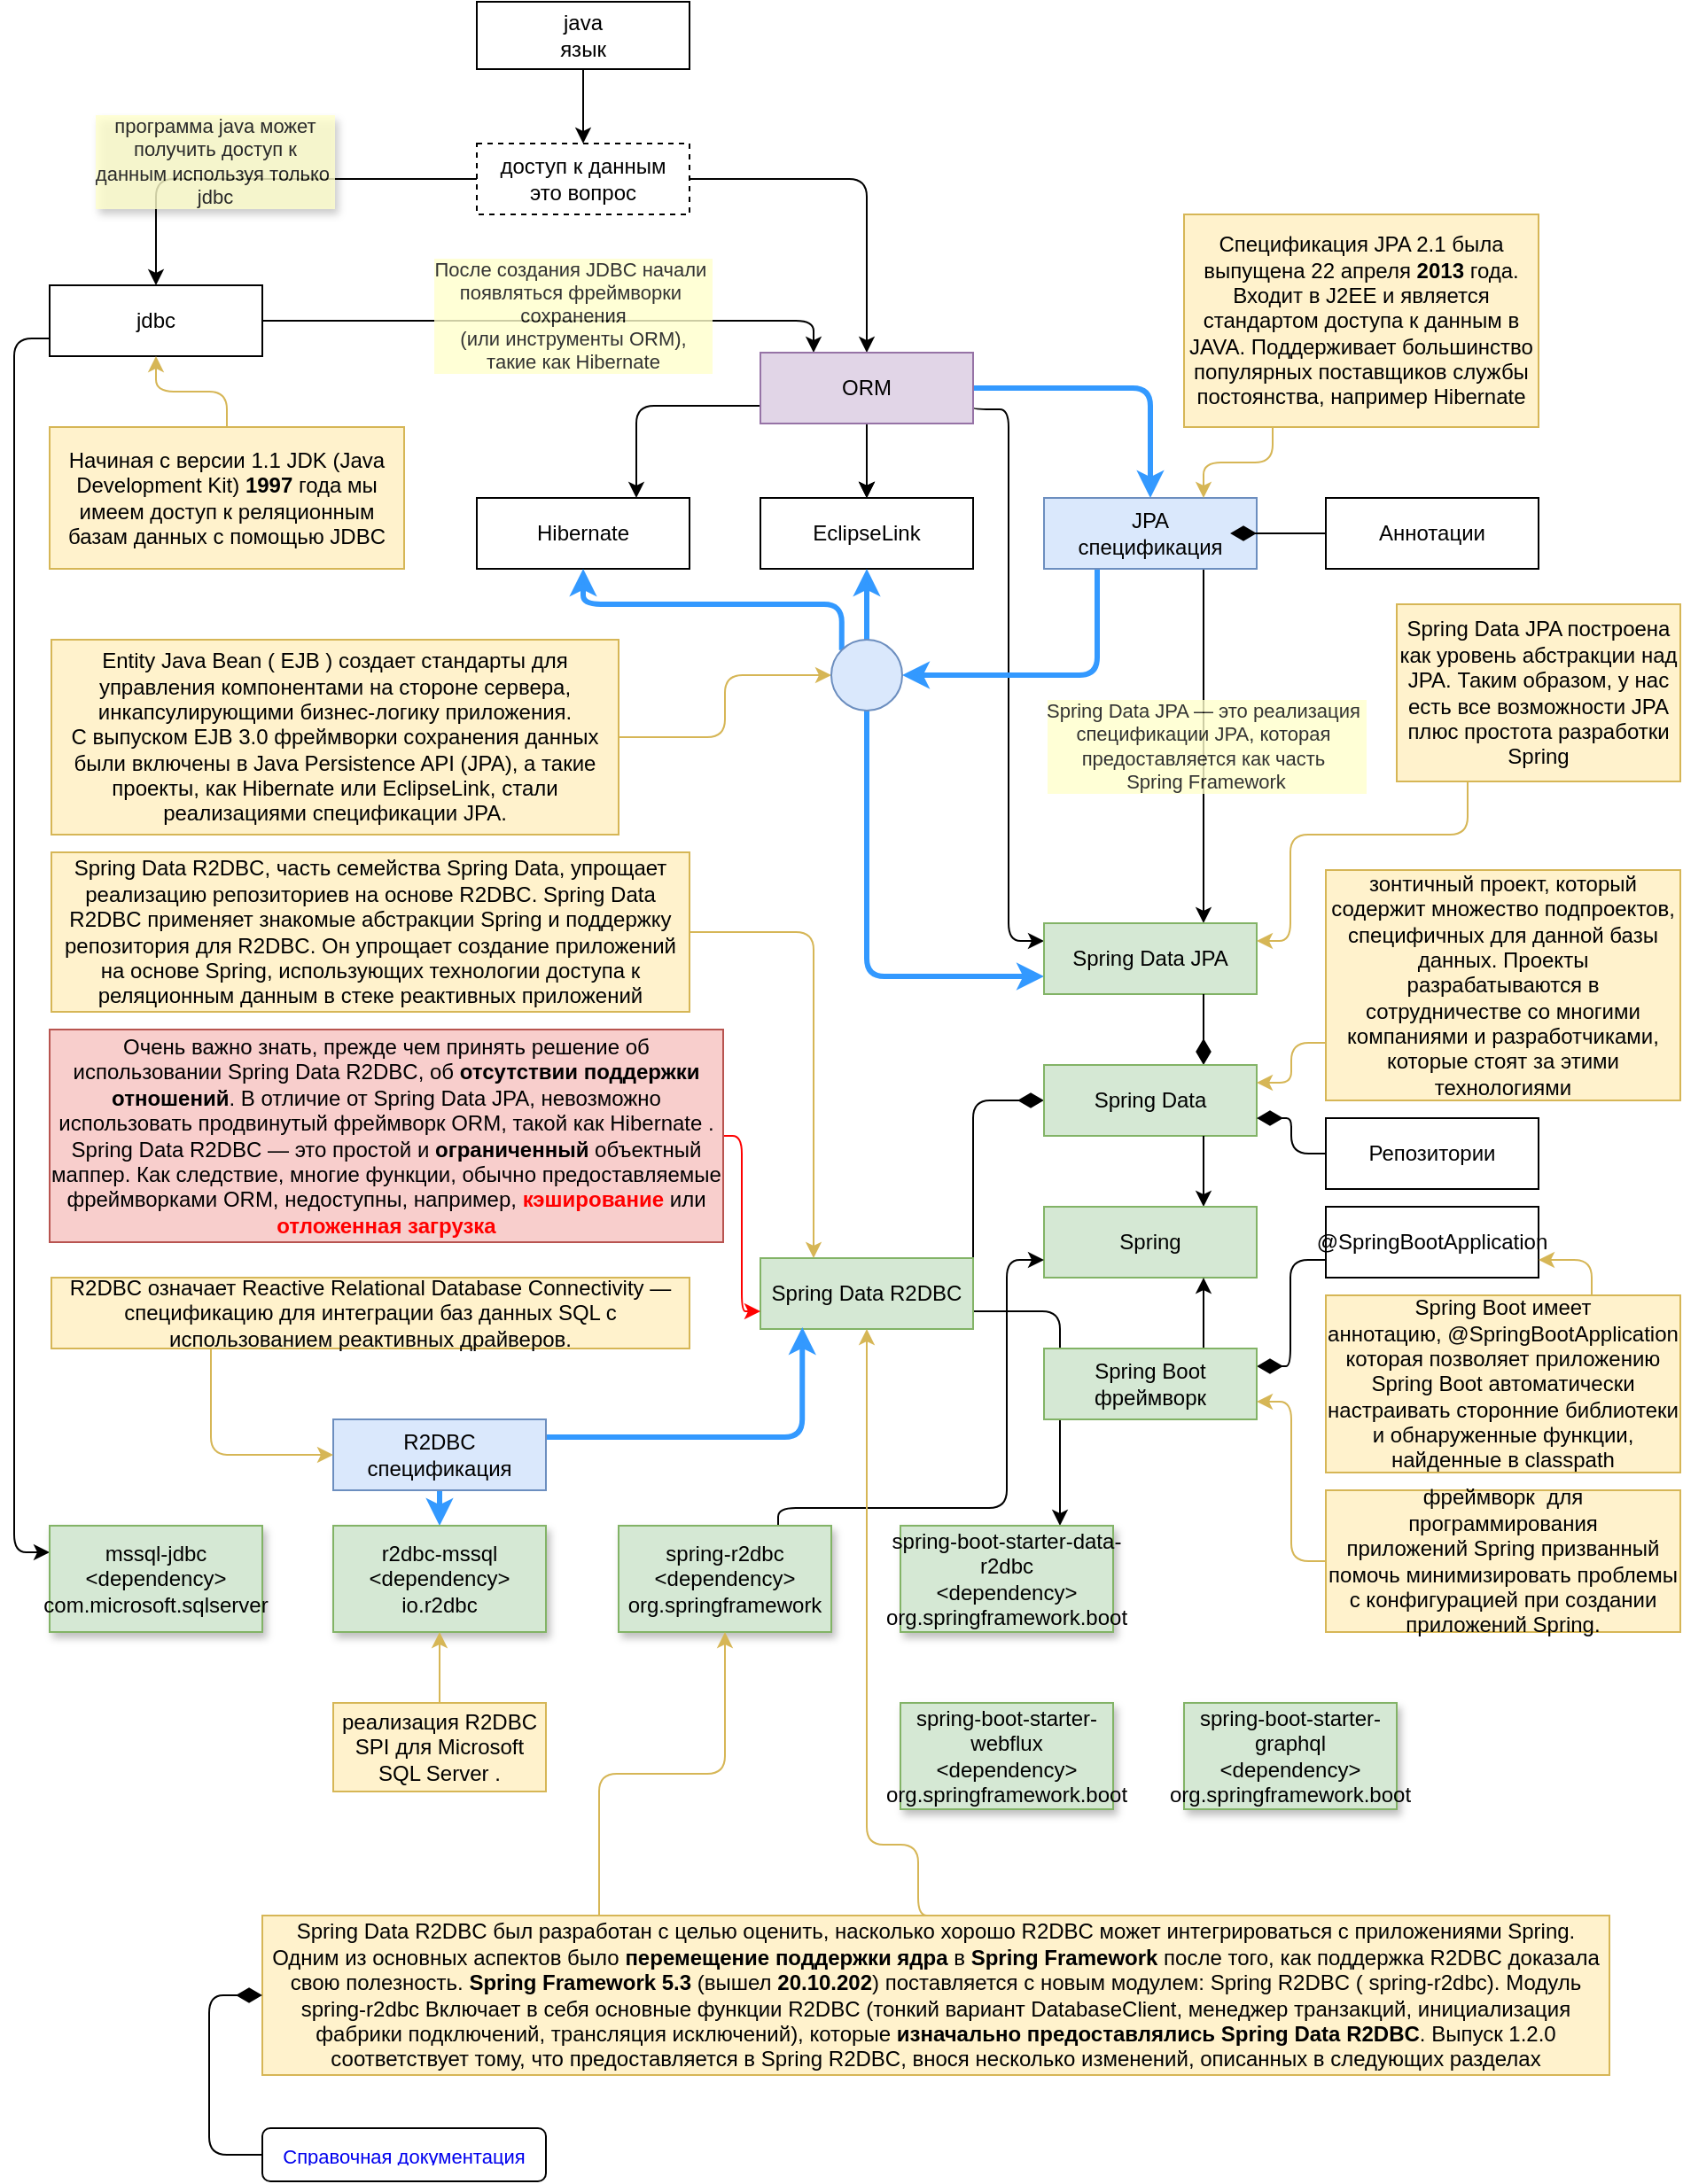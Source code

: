 <mxfile>
    <diagram id="G2yRbLmWqcp8tXKO7TOL" name="Page-1">
        <mxGraphModel dx="1367" dy="1029" grid="1" gridSize="10" guides="1" tooltips="1" connect="1" arrows="1" fold="1" page="1" pageScale="1" pageWidth="1169" pageHeight="1654" math="0" shadow="0">
            <root>
                <mxCell id="0"/>
                <mxCell id="1" parent="0"/>
                <mxCell id="120" style="edgeStyle=orthogonalEdgeStyle;shape=connector;rounded=1;html=1;exitX=0.5;exitY=1;exitDx=0;exitDy=0;entryX=0.5;entryY=0;entryDx=0;entryDy=0;strokeColor=#3399FF;align=center;verticalAlign=middle;fontFamily=Helvetica;fontSize=11;fontColor=default;labelBackgroundColor=default;endArrow=classic;strokeWidth=3;fillColor=#dae8fc;" edge="1" parent="1" source="93" target="100">
                    <mxGeometry relative="1" as="geometry"/>
                </mxCell>
                <mxCell id="4" value="" style="edgeStyle=none;html=1;" parent="1" source="2" target="3" edge="1">
                    <mxGeometry relative="1" as="geometry"/>
                </mxCell>
                <mxCell id="2" value="java&lt;div&gt;язык&lt;/div&gt;" style="rounded=0;whiteSpace=wrap;html=1;" parent="1" vertex="1">
                    <mxGeometry x="481" y="40" width="120" height="38" as="geometry"/>
                </mxCell>
                <mxCell id="6" value="" style="edgeStyle=orthogonalEdgeStyle;html=1;entryX=0.5;entryY=0;entryDx=0;entryDy=0;" parent="1" source="3" target="5" edge="1">
                    <mxGeometry relative="1" as="geometry"/>
                </mxCell>
                <mxCell id="17" value="программа java может&lt;div&gt;получить доступ к&lt;/div&gt;&lt;div&gt;данным используя только&amp;nbsp;&lt;/div&gt;&lt;div&gt;jdbc&lt;/div&gt;" style="edgeLabel;html=1;align=center;verticalAlign=middle;resizable=0;points=[];fontFamily=Helvetica;fontSize=11;fontColor=default;labelBackgroundColor=#FFFFCC;textShadow=1;textOpacity=80;" parent="6" vertex="1" connectable="0">
                    <mxGeometry x="-0.054" relative="1" as="geometry">
                        <mxPoint x="-34" y="-10" as="offset"/>
                    </mxGeometry>
                </mxCell>
                <mxCell id="8" value="" style="edgeStyle=orthogonalEdgeStyle;html=1;" parent="1" source="3" target="7" edge="1">
                    <mxGeometry relative="1" as="geometry"/>
                </mxCell>
                <mxCell id="3" value="доступ к данным&lt;div&gt;это вопрос&lt;/div&gt;" style="whiteSpace=wrap;html=1;rounded=0;dashed=1;" parent="1" vertex="1">
                    <mxGeometry x="481" y="120" width="120" height="40" as="geometry"/>
                </mxCell>
                <mxCell id="38" style="edgeStyle=orthogonalEdgeStyle;shape=connector;rounded=1;html=1;exitX=1;exitY=0.5;exitDx=0;exitDy=0;entryX=0.25;entryY=0;entryDx=0;entryDy=0;strokeColor=default;align=center;verticalAlign=middle;fontFamily=Helvetica;fontSize=11;fontColor=default;labelBackgroundColor=default;endArrow=classic;" parent="1" source="5" target="7" edge="1">
                    <mxGeometry relative="1" as="geometry">
                        <Array as="points">
                            <mxPoint x="671" y="220"/>
                        </Array>
                    </mxGeometry>
                </mxCell>
                <mxCell id="39" value="После создания JDBC начали&amp;nbsp;&lt;div&gt;появляться фреймворки&amp;nbsp;&lt;/div&gt;&lt;div&gt;сохранения&lt;/div&gt;&lt;div&gt;&amp;nbsp;(или инструменты ORM),&amp;nbsp;&lt;/div&gt;&lt;div&gt;такие как&amp;nbsp;Hibernate&lt;/div&gt;" style="edgeLabel;html=1;align=center;verticalAlign=middle;resizable=0;points=[];rounded=0;fillColor=none;gradientColor=none;fontFamily=Helvetica;fontSize=11;fontColor=default;textOpacity=80;labelBackgroundColor=#FFFFCC;" parent="38" vertex="1" connectable="0">
                    <mxGeometry x="0.064" y="3" relative="1" as="geometry">
                        <mxPoint as="offset"/>
                    </mxGeometry>
                </mxCell>
                <mxCell id="115" style="edgeStyle=orthogonalEdgeStyle;shape=connector;rounded=1;html=1;exitX=0;exitY=0.75;exitDx=0;exitDy=0;entryX=0;entryY=0.25;entryDx=0;entryDy=0;strokeColor=default;align=center;verticalAlign=middle;fontFamily=Helvetica;fontSize=11;fontColor=default;labelBackgroundColor=default;endArrow=classic;" edge="1" parent="1" source="5" target="102">
                    <mxGeometry relative="1" as="geometry">
                        <Array as="points">
                            <mxPoint x="220" y="230"/>
                            <mxPoint x="220" y="915"/>
                        </Array>
                    </mxGeometry>
                </mxCell>
                <mxCell id="5" value="jdbc" style="whiteSpace=wrap;html=1;rounded=0;" parent="1" vertex="1">
                    <mxGeometry x="240" y="200" width="120" height="40" as="geometry"/>
                </mxCell>
                <mxCell id="41" value="" style="edgeStyle=orthogonalEdgeStyle;shape=connector;rounded=1;html=1;strokeColor=default;align=center;verticalAlign=middle;fontFamily=Helvetica;fontSize=11;fontColor=default;labelBackgroundColor=default;endArrow=classic;entryX=0.75;entryY=0;entryDx=0;entryDy=0;exitX=0;exitY=0.75;exitDx=0;exitDy=0;" parent="1" source="7" target="40" edge="1">
                    <mxGeometry relative="1" as="geometry">
                        <mxPoint x="640" y="230" as="sourcePoint"/>
                    </mxGeometry>
                </mxCell>
                <mxCell id="46" value="" style="edgeStyle=orthogonalEdgeStyle;shape=connector;rounded=1;html=1;strokeColor=#3399FF;align=center;verticalAlign=middle;fontFamily=Helvetica;fontSize=11;fontColor=default;labelBackgroundColor=default;endArrow=classic;exitX=1;exitY=0.5;exitDx=0;exitDy=0;fillColor=#dae8fc;strokeWidth=3;" parent="1" source="7" target="45" edge="1">
                    <mxGeometry relative="1" as="geometry"/>
                </mxCell>
                <mxCell id="48" value="" style="edgeStyle=orthogonalEdgeStyle;shape=connector;rounded=1;html=1;strokeColor=default;align=center;verticalAlign=middle;fontFamily=Helvetica;fontSize=11;fontColor=default;labelBackgroundColor=default;endArrow=classic;" parent="1" source="7" target="47" edge="1">
                    <mxGeometry relative="1" as="geometry"/>
                </mxCell>
                <mxCell id="54" value="" style="edgeStyle=orthogonalEdgeStyle;shape=connector;rounded=1;html=1;strokeColor=default;align=center;verticalAlign=middle;fontFamily=Helvetica;fontSize=11;fontColor=default;labelBackgroundColor=default;endArrow=classic;" parent="1" source="7" target="47" edge="1">
                    <mxGeometry relative="1" as="geometry"/>
                </mxCell>
                <mxCell id="56" value="" style="edgeStyle=orthogonalEdgeStyle;shape=connector;rounded=1;html=1;strokeColor=default;align=center;verticalAlign=middle;fontFamily=Helvetica;fontSize=11;fontColor=default;labelBackgroundColor=default;endArrow=classic;" parent="1" source="7" target="47" edge="1">
                    <mxGeometry relative="1" as="geometry"/>
                </mxCell>
                <mxCell id="58" style="edgeStyle=orthogonalEdgeStyle;shape=connector;rounded=1;html=1;exitX=1;exitY=0.75;exitDx=0;exitDy=0;strokeColor=default;align=center;verticalAlign=middle;fontFamily=Helvetica;fontSize=11;fontColor=default;labelBackgroundColor=default;endArrow=classic;entryX=0;entryY=0.25;entryDx=0;entryDy=0;" parent="1" source="7" target="57" edge="1">
                    <mxGeometry relative="1" as="geometry">
                        <Array as="points">
                            <mxPoint x="761" y="270"/>
                            <mxPoint x="781" y="270"/>
                            <mxPoint x="781" y="570"/>
                        </Array>
                    </mxGeometry>
                </mxCell>
                <mxCell id="7" value="ORM" style="whiteSpace=wrap;html=1;rounded=0;fillColor=#e1d5e7;strokeColor=#9673a6;" parent="1" vertex="1">
                    <mxGeometry x="641" y="238" width="120" height="40" as="geometry"/>
                </mxCell>
                <mxCell id="37" style="edgeStyle=orthogonalEdgeStyle;shape=connector;rounded=1;html=1;exitX=0.5;exitY=0;exitDx=0;exitDy=0;entryX=0.5;entryY=1;entryDx=0;entryDy=0;strokeColor=#d6b656;align=center;verticalAlign=middle;fontFamily=Helvetica;fontSize=11;fontColor=default;labelBackgroundColor=default;endArrow=classic;fillColor=#fff2cc;" parent="1" source="26" target="5" edge="1">
                    <mxGeometry relative="1" as="geometry"/>
                </mxCell>
                <mxCell id="26" value="Начиная с версии 1.1 JDK (Java Development Kit) &lt;b&gt;1997 &lt;/b&gt;года мы имеем доступ к реляционным базам данных с помощью&amp;nbsp;JDBC" style="text;html=1;align=center;verticalAlign=middle;whiteSpace=wrap;rounded=0;fillColor=#fff2cc;strokeColor=#d6b656;" parent="1" vertex="1">
                    <mxGeometry x="240" y="280" width="200" height="80" as="geometry"/>
                </mxCell>
                <mxCell id="40" value="Hibernate" style="whiteSpace=wrap;html=1;rounded=0;strokeColor=default;align=center;verticalAlign=middle;fillColor=default;" parent="1" vertex="1">
                    <mxGeometry x="481" y="320" width="120" height="40" as="geometry"/>
                </mxCell>
                <mxCell id="51" style="edgeStyle=orthogonalEdgeStyle;shape=connector;rounded=1;html=1;exitX=0.25;exitY=1;exitDx=0;exitDy=0;entryX=1;entryY=0.5;entryDx=0;entryDy=0;strokeColor=#3399FF;align=center;verticalAlign=middle;fontFamily=Helvetica;fontSize=11;fontColor=default;labelBackgroundColor=default;endArrow=classic;fillColor=#dae8fc;strokeWidth=3;" parent="1" source="45" target="79" edge="1">
                    <mxGeometry relative="1" as="geometry"/>
                </mxCell>
                <mxCell id="63" style="edgeStyle=orthogonalEdgeStyle;shape=connector;rounded=1;html=1;exitX=0.75;exitY=1;exitDx=0;exitDy=0;strokeColor=default;align=center;verticalAlign=middle;fontFamily=Helvetica;fontSize=11;fontColor=default;labelBackgroundColor=default;endArrow=classic;entryX=0.75;entryY=0;entryDx=0;entryDy=0;" parent="1" source="45" target="57" edge="1">
                    <mxGeometry relative="1" as="geometry"/>
                </mxCell>
                <mxCell id="64" value="Spring Data JPA — это реализация&amp;nbsp;&lt;div&gt;спецификации JPA, которая&amp;nbsp;&lt;/div&gt;&lt;div&gt;предоставляется как часть&amp;nbsp;&lt;/div&gt;&lt;div&gt;Spring Framework&lt;/div&gt;" style="edgeLabel;html=1;align=center;verticalAlign=middle;resizable=0;points=[];rounded=0;fillColor=none;gradientColor=none;fontFamily=Helvetica;fontSize=11;fontColor=default;textOpacity=80;labelBackgroundColor=#FFFFCC;" parent="63" vertex="1" connectable="0">
                    <mxGeometry x="-0.004" y="1" relative="1" as="geometry">
                        <mxPoint as="offset"/>
                    </mxGeometry>
                </mxCell>
                <mxCell id="45" value="JPA&lt;div&gt;спецификация&lt;/div&gt;" style="whiteSpace=wrap;html=1;rounded=0;fillColor=#dae8fc;strokeColor=#6c8ebf;" parent="1" vertex="1">
                    <mxGeometry x="801" y="320" width="120" height="40" as="geometry"/>
                </mxCell>
                <mxCell id="47" value="&lt;span style=&quot;color: rgb(0, 0, 0);&quot;&gt;EclipseLink&lt;/span&gt;" style="whiteSpace=wrap;html=1;rounded=0;" parent="1" vertex="1">
                    <mxGeometry x="641" y="320" width="120" height="40" as="geometry"/>
                </mxCell>
                <mxCell id="52" style="edgeStyle=orthogonalEdgeStyle;shape=connector;rounded=1;html=1;exitX=0;exitY=0;exitDx=0;exitDy=0;entryX=0.5;entryY=1;entryDx=0;entryDy=0;strokeColor=#3399FF;align=center;verticalAlign=middle;fontFamily=Helvetica;fontSize=11;fontColor=default;labelBackgroundColor=default;endArrow=classic;strokeWidth=3;fillColor=#dae8fc;" parent="1" source="79" target="40" edge="1">
                    <mxGeometry relative="1" as="geometry">
                        <Array as="points">
                            <mxPoint x="687" y="380"/>
                            <mxPoint x="541" y="380"/>
                        </Array>
                    </mxGeometry>
                </mxCell>
                <mxCell id="53" style="edgeStyle=orthogonalEdgeStyle;shape=connector;rounded=1;html=1;exitX=0.5;exitY=0;exitDx=0;exitDy=0;entryX=0.5;entryY=1;entryDx=0;entryDy=0;strokeColor=#3399FF;align=center;verticalAlign=middle;fontFamily=Helvetica;fontSize=11;fontColor=default;labelBackgroundColor=default;endArrow=classic;strokeWidth=3;fillColor=#dae8fc;" parent="1" source="79" target="47" edge="1">
                    <mxGeometry relative="1" as="geometry"/>
                </mxCell>
                <mxCell id="62" style="edgeStyle=orthogonalEdgeStyle;shape=connector;rounded=1;html=1;exitX=0.5;exitY=1;exitDx=0;exitDy=0;entryX=0;entryY=0.75;entryDx=0;entryDy=0;strokeColor=#3399FF;align=center;verticalAlign=middle;fontFamily=Helvetica;fontSize=11;fontColor=default;labelBackgroundColor=default;endArrow=classic;strokeWidth=3;fillColor=#dae8fc;" parent="1" source="79" target="57" edge="1">
                    <mxGeometry relative="1" as="geometry"/>
                </mxCell>
                <mxCell id="80" style="edgeStyle=orthogonalEdgeStyle;shape=connector;rounded=1;html=1;exitX=1;exitY=0.5;exitDx=0;exitDy=0;entryX=0;entryY=0.5;entryDx=0;entryDy=0;strokeColor=#d6b656;align=center;verticalAlign=middle;fontFamily=Helvetica;fontSize=11;fontColor=default;labelBackgroundColor=default;endArrow=classic;fillColor=#fff2cc;" parent="1" source="50" target="79" edge="1">
                    <mxGeometry relative="1" as="geometry"/>
                </mxCell>
                <mxCell id="50" value="Entity Java Bean (&amp;nbsp;EJB&amp;nbsp;) создает стандарты для управления компонентами на стороне сервера, инкапсулирующими бизнес-логику приложения.&lt;br&gt;С выпуском EJB 3.0 фреймворки сохранения данных были включены в Java Persistence API (JPA), а такие проекты, как Hibernate или&amp;nbsp;EclipseLink,&amp;nbsp;стали реализациями спецификации JPA." style="text;html=1;align=center;verticalAlign=middle;whiteSpace=wrap;rounded=0;fillColor=#fff2cc;strokeColor=#d6b656;" parent="1" vertex="1">
                    <mxGeometry x="241" y="400" width="320" height="110" as="geometry"/>
                </mxCell>
                <mxCell id="57" value="Spring Data JPA" style="whiteSpace=wrap;html=1;rounded=0;fillColor=#d5e8d4;strokeColor=#82b366;" parent="1" vertex="1">
                    <mxGeometry x="801" y="560" width="120" height="40" as="geometry"/>
                </mxCell>
                <mxCell id="66" style="edgeStyle=orthogonalEdgeStyle;shape=connector;rounded=1;html=1;exitX=0.75;exitY=1;exitDx=0;exitDy=0;entryX=0.75;entryY=0;entryDx=0;entryDy=0;strokeColor=default;align=center;verticalAlign=middle;fontFamily=Helvetica;fontSize=11;fontColor=default;labelBackgroundColor=default;endArrow=diamondThin;endFill=1;startSize=6;endSize=12;" parent="1" source="57" target="65" edge="1">
                    <mxGeometry relative="1" as="geometry"/>
                </mxCell>
                <mxCell id="70" style="edgeStyle=orthogonalEdgeStyle;shape=connector;rounded=1;html=1;exitX=1;exitY=0.5;exitDx=0;exitDy=0;entryX=0;entryY=0.5;entryDx=0;entryDy=0;strokeColor=default;align=center;verticalAlign=middle;fontFamily=Helvetica;fontSize=11;fontColor=default;labelBackgroundColor=default;endArrow=diamondThin;startSize=6;endFill=1;endSize=12;" parent="1" source="69" target="65" edge="1">
                    <mxGeometry relative="1" as="geometry">
                        <Array as="points">
                            <mxPoint x="780" y="660"/>
                            <mxPoint x="780" y="660"/>
                        </Array>
                    </mxGeometry>
                </mxCell>
                <mxCell id="65" value="Spring Data" style="whiteSpace=wrap;html=1;rounded=0;fillColor=#d5e8d4;strokeColor=#82b366;" parent="1" vertex="1">
                    <mxGeometry x="801" y="640" width="120" height="40" as="geometry"/>
                </mxCell>
                <mxCell id="68" style="edgeStyle=orthogonalEdgeStyle;shape=connector;rounded=1;html=1;exitX=0.75;exitY=1;exitDx=0;exitDy=0;entryX=0.75;entryY=0;entryDx=0;entryDy=0;strokeColor=default;align=center;verticalAlign=middle;fontFamily=Helvetica;fontSize=11;fontColor=default;labelBackgroundColor=default;endArrow=classic;" parent="1" source="65" target="67" edge="1">
                    <mxGeometry relative="1" as="geometry"/>
                </mxCell>
                <mxCell id="67" value="Spring" style="whiteSpace=wrap;html=1;rounded=0;fillColor=#d5e8d4;strokeColor=#82b366;" parent="1" vertex="1">
                    <mxGeometry x="801" y="720" width="120" height="40" as="geometry"/>
                </mxCell>
                <mxCell id="127" style="edgeStyle=orthogonalEdgeStyle;shape=connector;rounded=1;html=1;exitX=1;exitY=0.75;exitDx=0;exitDy=0;entryX=0.75;entryY=0;entryDx=0;entryDy=0;strokeColor=default;align=center;verticalAlign=middle;fontFamily=Helvetica;fontSize=11;fontColor=default;labelBackgroundColor=default;endArrow=classic;" edge="1" parent="1" source="69" target="105">
                    <mxGeometry relative="1" as="geometry"/>
                </mxCell>
                <mxCell id="69" value="Spring Data R2DBC" style="whiteSpace=wrap;html=1;rounded=0;fillColor=#d5e8d4;strokeColor=#82b366;" parent="1" vertex="1">
                    <mxGeometry x="641" y="749" width="120" height="40" as="geometry"/>
                </mxCell>
                <mxCell id="73" style="edgeStyle=orthogonalEdgeStyle;shape=connector;rounded=1;html=1;exitX=0;exitY=0.75;exitDx=0;exitDy=0;entryX=1;entryY=0.25;entryDx=0;entryDy=0;strokeColor=#d6b656;align=center;verticalAlign=middle;fontFamily=Helvetica;fontSize=11;fontColor=default;labelBackgroundColor=default;endArrow=classic;fillColor=#fff2cc;" parent="1" source="71" target="65" edge="1">
                    <mxGeometry relative="1" as="geometry"/>
                </mxCell>
                <mxCell id="71" value="зонтичный проект, который содержит множество подпроектов, специфичных для данной базы данных. Проекты разрабатываются в сотрудничестве со многими компаниями и разработчиками, которые стоят за этими технологиями" style="text;html=1;align=center;verticalAlign=middle;whiteSpace=wrap;rounded=0;fillColor=#fff2cc;strokeColor=#d6b656;" parent="1" vertex="1">
                    <mxGeometry x="960" y="530" width="200" height="130" as="geometry"/>
                </mxCell>
                <mxCell id="75" style="edgeStyle=orthogonalEdgeStyle;shape=connector;rounded=1;html=1;exitX=1;exitY=0.5;exitDx=0;exitDy=0;entryX=0.25;entryY=0;entryDx=0;entryDy=0;strokeColor=#d6b656;align=center;verticalAlign=middle;fontFamily=Helvetica;fontSize=11;fontColor=default;labelBackgroundColor=default;endArrow=classic;fillColor=#fff2cc;" parent="1" source="74" target="69" edge="1">
                    <mxGeometry relative="1" as="geometry"/>
                </mxCell>
                <mxCell id="74" value="Spring Data R2DBC, часть семейства Spring Data, упрощает реализацию репозиториев на основе R2DBC. Spring Data R2DBC применяет знакомые абстракции Spring и поддержку репозитория для R2DBC. Он упрощает создание приложений на основе Spring, использующих технологии доступа к реляционным данным в стеке реактивных приложений" style="text;html=1;align=center;verticalAlign=middle;whiteSpace=wrap;rounded=0;fillColor=#fff2cc;strokeColor=#d6b656;" parent="1" vertex="1">
                    <mxGeometry x="241" y="520" width="360" height="90" as="geometry"/>
                </mxCell>
                <mxCell id="79" value="" style="ellipse;whiteSpace=wrap;html=1;aspect=fixed;rounded=0;align=center;verticalAlign=middle;fontFamily=Helvetica;fontSize=12;fontColor=default;labelBackgroundColor=default;fillColor=#dae8fc;gradientColor=none;strokeColor=#6c8ebf;" parent="1" vertex="1">
                    <mxGeometry x="681" y="400" width="40" height="40" as="geometry"/>
                </mxCell>
                <mxCell id="84" style="edgeStyle=orthogonalEdgeStyle;shape=connector;rounded=1;html=1;exitX=0.25;exitY=1;exitDx=0;exitDy=0;entryX=1;entryY=0.25;entryDx=0;entryDy=0;strokeColor=#d6b656;align=center;verticalAlign=middle;fontFamily=Helvetica;fontSize=11;fontColor=default;labelBackgroundColor=default;endArrow=classic;fillColor=#fff2cc;" parent="1" source="83" target="57" edge="1">
                    <mxGeometry relative="1" as="geometry">
                        <Array as="points">
                            <mxPoint x="1040" y="510"/>
                            <mxPoint x="940" y="510"/>
                            <mxPoint x="940" y="570"/>
                        </Array>
                    </mxGeometry>
                </mxCell>
                <mxCell id="83" value="Spring Data JPA построена как уровень абстракции над JPA. Таким образом, у нас есть все возможности JPA плюс простота разработки Spring" style="text;html=1;align=center;verticalAlign=middle;whiteSpace=wrap;rounded=0;fillColor=#fff2cc;strokeColor=#d6b656;" parent="1" vertex="1">
                    <mxGeometry x="1000" y="380" width="160" height="100" as="geometry"/>
                </mxCell>
                <mxCell id="87" value="Репозитории" style="rounded=0;whiteSpace=wrap;html=1;align=center;verticalAlign=middle;fontFamily=Helvetica;fontSize=12;fontColor=default;labelBackgroundColor=default;fillColor=default;gradientColor=none;strokeColor=default;" parent="1" vertex="1">
                    <mxGeometry x="960" y="670" width="120" height="40" as="geometry"/>
                </mxCell>
                <mxCell id="88" style="edgeStyle=orthogonalEdgeStyle;shape=connector;rounded=1;html=1;exitX=0;exitY=0.5;exitDx=0;exitDy=0;entryX=1;entryY=0.75;entryDx=0;entryDy=0;strokeColor=default;align=center;verticalAlign=middle;fontFamily=Helvetica;fontSize=11;fontColor=default;labelBackgroundColor=default;endArrow=diamondThin;endFill=1;startSize=6;endSize=12;" parent="1" source="87" target="65" edge="1">
                    <mxGeometry relative="1" as="geometry">
                        <mxPoint x="901" y="610" as="sourcePoint"/>
                        <mxPoint x="901" y="650" as="targetPoint"/>
                    </mxGeometry>
                </mxCell>
                <mxCell id="89" value="Аннотации" style="rounded=0;whiteSpace=wrap;html=1;align=center;verticalAlign=middle;fontFamily=Helvetica;fontSize=12;fontColor=default;labelBackgroundColor=default;fillColor=default;gradientColor=none;strokeColor=default;" parent="1" vertex="1">
                    <mxGeometry x="960" y="320" width="120" height="40" as="geometry"/>
                </mxCell>
                <mxCell id="90" style="edgeStyle=orthogonalEdgeStyle;shape=connector;rounded=1;html=1;entryX=1;entryY=0.5;entryDx=0;entryDy=0;strokeColor=default;align=center;verticalAlign=middle;fontFamily=Helvetica;fontSize=11;fontColor=default;labelBackgroundColor=default;endArrow=diamondThin;endFill=1;startSize=6;endSize=12;exitX=0;exitY=0.5;exitDx=0;exitDy=0;" parent="1" source="89" target="45" edge="1">
                    <mxGeometry relative="1" as="geometry">
                        <mxPoint x="1020" y="390" as="sourcePoint"/>
                        <mxPoint x="931" y="670" as="targetPoint"/>
                        <Array as="points">
                            <mxPoint x="920" y="340"/>
                            <mxPoint x="920" y="340"/>
                        </Array>
                    </mxGeometry>
                </mxCell>
                <mxCell id="92" style="edgeStyle=orthogonalEdgeStyle;shape=connector;rounded=1;html=1;exitX=0.25;exitY=1;exitDx=0;exitDy=0;entryX=0.75;entryY=0;entryDx=0;entryDy=0;strokeColor=#d6b656;align=center;verticalAlign=middle;fontFamily=Helvetica;fontSize=11;fontColor=default;labelBackgroundColor=default;endArrow=classic;fillColor=#fff2cc;" parent="1" source="91" target="45" edge="1">
                    <mxGeometry relative="1" as="geometry"/>
                </mxCell>
                <mxCell id="91" value="Спецификация JPA 2.1 была выпущена 22 апреля &lt;b&gt;2013 &lt;/b&gt;года. Входит в J2EE и является стандартом доступа к данным в JAVA. Поддерживает большинство популярных поставщиков службы постоянства, например&amp;nbsp;Hibernate" style="text;html=1;align=center;verticalAlign=middle;whiteSpace=wrap;rounded=0;fillColor=#fff2cc;strokeColor=#d6b656;" parent="1" vertex="1">
                    <mxGeometry x="880" y="160" width="200" height="120" as="geometry"/>
                </mxCell>
                <mxCell id="96" style="edgeStyle=orthogonalEdgeStyle;shape=connector;rounded=1;html=1;exitX=1;exitY=0.25;exitDx=0;exitDy=0;entryX=0.197;entryY=0.975;entryDx=0;entryDy=0;strokeColor=#3399FF;align=center;verticalAlign=middle;fontFamily=Helvetica;fontSize=11;fontColor=default;labelBackgroundColor=default;endArrow=classic;strokeWidth=3;fillColor=#dae8fc;entryPerimeter=0;" parent="1" source="93" target="69" edge="1">
                    <mxGeometry relative="1" as="geometry"/>
                </mxCell>
                <mxCell id="93" value="&lt;span style=&quot;color: rgb(0, 0, 0);&quot;&gt;R2DBC&lt;/span&gt;&lt;br&gt;&lt;div&gt;спецификация&lt;/div&gt;" style="whiteSpace=wrap;html=1;rounded=0;fillColor=#dae8fc;strokeColor=#6c8ebf;" parent="1" vertex="1">
                    <mxGeometry x="400" y="840" width="120" height="40" as="geometry"/>
                </mxCell>
                <mxCell id="98" style="edgeStyle=orthogonalEdgeStyle;shape=connector;rounded=1;html=1;exitX=0.25;exitY=1;exitDx=0;exitDy=0;entryX=0;entryY=0.5;entryDx=0;entryDy=0;strokeColor=#d6b656;align=center;verticalAlign=middle;fontFamily=Helvetica;fontSize=11;fontColor=default;labelBackgroundColor=default;endArrow=classic;fillColor=#fff2cc;" parent="1" source="97" target="93" edge="1">
                    <mxGeometry relative="1" as="geometry"/>
                </mxCell>
                <mxCell id="97" value="R2DBC означает&amp;nbsp;Reactive Relational Database Connectivity&amp;nbsp;— спецификацию для интеграции баз данных SQL с использованием реактивных драйверов." style="text;html=1;align=center;verticalAlign=middle;whiteSpace=wrap;rounded=0;fillColor=#fff2cc;strokeColor=#d6b656;" parent="1" vertex="1">
                    <mxGeometry x="241" y="760" width="360" height="40" as="geometry"/>
                </mxCell>
                <mxCell id="100" value="&lt;span style=&quot;color: rgb(0, 0, 0);&quot;&gt;r2dbc-mssql&lt;/span&gt;&lt;br&gt;&lt;div&gt;&amp;lt;dependency&amp;gt;&lt;/div&gt;&lt;div&gt;io.r2dbc&lt;/div&gt;" style="whiteSpace=wrap;html=1;rounded=0;fillColor=#d5e8d4;strokeColor=#82b366;strokeWidth=1;shadow=1;" parent="1" vertex="1">
                    <mxGeometry x="400" y="900" width="120" height="60" as="geometry"/>
                </mxCell>
                <mxCell id="134" style="edgeStyle=orthogonalEdgeStyle;shape=connector;rounded=1;html=1;exitX=0.75;exitY=0;exitDx=0;exitDy=0;entryX=0;entryY=0.75;entryDx=0;entryDy=0;strokeColor=default;align=center;verticalAlign=middle;fontFamily=Helvetica;fontSize=11;fontColor=default;labelBackgroundColor=default;endArrow=classic;" edge="1" parent="1" source="101" target="67">
                    <mxGeometry relative="1" as="geometry">
                        <Array as="points">
                            <mxPoint x="651" y="890"/>
                            <mxPoint x="780" y="890"/>
                            <mxPoint x="780" y="750"/>
                        </Array>
                    </mxGeometry>
                </mxCell>
                <mxCell id="101" value="&lt;span style=&quot;color: rgb(0, 0, 0);&quot;&gt;spring-r2dbc&lt;/span&gt;&lt;br&gt;&lt;div&gt;&amp;lt;dependency&amp;gt;&lt;/div&gt;&lt;div&gt;org.springframework&lt;/div&gt;" style="whiteSpace=wrap;html=1;rounded=0;fillColor=#d5e8d4;strokeColor=#82b366;strokeWidth=1;shadow=1;" parent="1" vertex="1">
                    <mxGeometry x="561" y="900" width="120" height="60" as="geometry"/>
                </mxCell>
                <mxCell id="102" value="&lt;span style=&quot;color: rgb(0, 0, 0);&quot;&gt;mssql-jdbc&lt;/span&gt;&lt;br&gt;&lt;div&gt;&amp;lt;dependency&amp;gt;&lt;/div&gt;&lt;div&gt;com.microsoft.sqlserver&lt;/div&gt;" style="whiteSpace=wrap;html=1;rounded=0;fillColor=#d5e8d4;strokeColor=#82b366;strokeWidth=1;shadow=1;" parent="1" vertex="1">
                    <mxGeometry x="240" y="900" width="120" height="60" as="geometry"/>
                </mxCell>
                <mxCell id="103" value="&lt;span style=&quot;color: rgb(0, 0, 0);&quot;&gt;spring-boot-starter-webflux&lt;/span&gt;&lt;br&gt;&lt;div&gt;&amp;lt;dependency&amp;gt;&lt;/div&gt;&lt;div&gt;org.springframework.boot&lt;/div&gt;" style="whiteSpace=wrap;html=1;rounded=0;fillColor=#d5e8d4;strokeColor=#82b366;strokeWidth=1;shadow=1;" parent="1" vertex="1">
                    <mxGeometry x="720" y="1000" width="120" height="60" as="geometry"/>
                </mxCell>
                <mxCell id="104" value="&lt;span style=&quot;color: rgb(0, 0, 0);&quot;&gt;spring-boot-starter-graphql&lt;/span&gt;&lt;br&gt;&lt;div&gt;&amp;lt;dependency&amp;gt;&lt;/div&gt;&lt;div&gt;org.springframework.boot&lt;/div&gt;" style="whiteSpace=wrap;html=1;rounded=0;fillColor=#d5e8d4;strokeColor=#82b366;strokeWidth=1;shadow=1;" parent="1" vertex="1">
                    <mxGeometry x="880" y="1000" width="120" height="60" as="geometry"/>
                </mxCell>
                <mxCell id="105" value="&lt;span style=&quot;color: rgb(0, 0, 0);&quot;&gt;spring-boot-starter-data-r2dbc&lt;/span&gt;&lt;br&gt;&lt;div&gt;&amp;lt;dependency&amp;gt;&lt;/div&gt;&lt;div&gt;org.springframework.boot&lt;/div&gt;" style="whiteSpace=wrap;html=1;rounded=0;fillColor=#d5e8d4;strokeColor=#82b366;strokeWidth=1;shadow=1;" parent="1" vertex="1">
                    <mxGeometry x="720" y="900" width="120" height="60" as="geometry"/>
                </mxCell>
                <mxCell id="107" style="edgeStyle=orthogonalEdgeStyle;shape=connector;rounded=1;html=1;exitX=0.75;exitY=0;exitDx=0;exitDy=0;entryX=0.75;entryY=1;entryDx=0;entryDy=0;strokeColor=default;align=center;verticalAlign=middle;fontFamily=Helvetica;fontSize=11;fontColor=default;labelBackgroundColor=default;endArrow=classic;" parent="1" source="106" target="67" edge="1">
                    <mxGeometry relative="1" as="geometry"/>
                </mxCell>
                <mxCell id="112" style="edgeStyle=orthogonalEdgeStyle;shape=connector;rounded=1;html=1;exitX=0;exitY=0.75;exitDx=0;exitDy=0;entryX=1;entryY=0.25;entryDx=0;entryDy=0;strokeColor=default;align=center;verticalAlign=middle;fontFamily=Helvetica;fontSize=11;fontColor=default;labelBackgroundColor=default;endArrow=diamondThin;startSize=6;endFill=1;endSize=12;" parent="1" source="111" target="106" edge="1">
                    <mxGeometry relative="1" as="geometry">
                        <Array as="points">
                            <mxPoint x="940" y="750"/>
                            <mxPoint x="940" y="810"/>
                        </Array>
                    </mxGeometry>
                </mxCell>
                <mxCell id="106" value="Spring Boot&lt;div&gt;фреймворк&lt;/div&gt;" style="whiteSpace=wrap;html=1;rounded=0;fillColor=#d5e8d4;strokeColor=#82b366;" parent="1" vertex="1">
                    <mxGeometry x="801" y="800" width="120" height="40" as="geometry"/>
                </mxCell>
                <mxCell id="109" style="edgeStyle=orthogonalEdgeStyle;shape=connector;rounded=1;html=1;exitX=0;exitY=0.5;exitDx=0;exitDy=0;entryX=1;entryY=0.75;entryDx=0;entryDy=0;strokeColor=#d6b656;align=center;verticalAlign=middle;fontFamily=Helvetica;fontSize=11;fontColor=default;labelBackgroundColor=default;endArrow=classic;fillColor=#fff2cc;" parent="1" source="108" target="106" edge="1">
                    <mxGeometry relative="1" as="geometry"/>
                </mxCell>
                <mxCell id="108" value="фреймворк&amp;nbsp; для программирования приложений&amp;nbsp;Spring призванный помочь минимизировать проблемы с конфигурацией при создании приложений Spring." style="text;html=1;align=center;verticalAlign=middle;whiteSpace=wrap;rounded=0;fillColor=#fff2cc;strokeColor=#d6b656;" parent="1" vertex="1">
                    <mxGeometry x="960" y="880" width="200" height="80" as="geometry"/>
                </mxCell>
                <mxCell id="111" value="@SpringBootApplication" style="rounded=0;whiteSpace=wrap;html=1;align=center;verticalAlign=middle;fillColor=default;gradientColor=none;strokeColor=default;" parent="1" vertex="1">
                    <mxGeometry x="960" y="720" width="120" height="40" as="geometry"/>
                </mxCell>
                <mxCell id="114" style="edgeStyle=orthogonalEdgeStyle;html=1;exitX=0.75;exitY=0;exitDx=0;exitDy=0;entryX=1;entryY=0.75;entryDx=0;entryDy=0;rounded=1;strokeColor=#d6b656;align=center;verticalAlign=middle;fontFamily=Helvetica;fontSize=11;fontColor=default;labelBackgroundColor=default;endArrow=classic;fillColor=#fff2cc;" edge="1" parent="1" source="113" target="111">
                    <mxGeometry relative="1" as="geometry"/>
                </mxCell>
                <mxCell id="113" value="Spring Boot имеет аннотацию,&amp;nbsp;@SpringBootApplication которая позволяет приложению Spring Boot автоматически настраивать сторонние библиотеки и обнаруженные функции, найденные в&amp;nbsp;classpath" style="text;html=1;align=center;verticalAlign=middle;whiteSpace=wrap;rounded=0;fillColor=#fff2cc;strokeColor=#d6b656;" parent="1" vertex="1">
                    <mxGeometry x="960" y="770" width="200" height="100" as="geometry"/>
                </mxCell>
                <mxCell id="121" style="edgeStyle=orthogonalEdgeStyle;shape=connector;rounded=1;html=1;exitX=0.5;exitY=0;exitDx=0;exitDy=0;entryX=0.5;entryY=1;entryDx=0;entryDy=0;strokeColor=#d6b656;align=center;verticalAlign=middle;fontFamily=Helvetica;fontSize=11;fontColor=default;labelBackgroundColor=default;endArrow=classic;fillColor=#fff2cc;" edge="1" parent="1" source="118" target="100">
                    <mxGeometry relative="1" as="geometry"/>
                </mxCell>
                <mxCell id="118" value="реализация R2DBC SPI&amp;nbsp;для&amp;nbsp;Microsoft SQL Server&amp;nbsp;." style="text;html=1;align=center;verticalAlign=middle;whiteSpace=wrap;rounded=0;fillColor=#fff2cc;strokeColor=#d6b656;" vertex="1" parent="1">
                    <mxGeometry x="400" y="1000" width="120" height="50" as="geometry"/>
                </mxCell>
                <mxCell id="129" style="edgeStyle=orthogonalEdgeStyle;shape=connector;rounded=1;html=1;exitX=1;exitY=0.5;exitDx=0;exitDy=0;entryX=0;entryY=0.75;entryDx=0;entryDy=0;strokeColor=#FF0000;align=center;verticalAlign=middle;fontFamily=Helvetica;fontSize=11;fontColor=default;labelBackgroundColor=default;endArrow=classic;" edge="1" parent="1" source="128" target="69">
                    <mxGeometry relative="1" as="geometry"/>
                </mxCell>
                <mxCell id="128" value="Очень важно знать, прежде чем принять решение об использовании Spring Data R2DBC, об&amp;nbsp;&lt;b&gt;отсутствии поддержки отношений&lt;/b&gt;. В отличие от Spring Data JPA, невозможно использовать продвинутый фреймворк ORM, такой как&amp;nbsp;Hibernate&amp;nbsp;. Spring Data R2DBC — это простой и &lt;b&gt;ограниченный&lt;/b&gt; объектный маппер. Как следствие, многие функции, обычно предоставляемые фреймворками ORM, недоступны, например, &lt;b&gt;&lt;font style=&quot;color: rgb(255, 0, 0);&quot;&gt;кэширование &lt;/font&gt;&lt;/b&gt;или &lt;b&gt;&lt;font style=&quot;color: rgb(255, 0, 0);&quot;&gt;отложенная загрузка&lt;/font&gt;&lt;/b&gt;" style="text;html=1;align=center;verticalAlign=middle;whiteSpace=wrap;rounded=0;fillColor=#f8cecc;strokeColor=#b85450;" vertex="1" parent="1">
                    <mxGeometry x="240" y="620" width="380" height="120" as="geometry"/>
                </mxCell>
                <UserObject label="Справочная документация" linkTarget="_blank" link="https://docs.spring.io/spring-data/r2dbc/docs/current-SNAPSHOT/reference/html/#reference" id="131">
                    <mxCell style="fontColor=#0000EE;fontStyle=4;rounded=1;overflow=hidden;spacing=10;fontFamily=Helvetica;fontSize=11;labelBackgroundColor=default;" vertex="1" parent="1">
                        <mxGeometry x="360" y="1240" width="160" height="30" as="geometry"/>
                    </mxCell>
                </UserObject>
                <mxCell id="136" style="edgeStyle=orthogonalEdgeStyle;shape=connector;rounded=1;html=1;exitX=0.25;exitY=0;exitDx=0;exitDy=0;strokeColor=#d6b656;align=center;verticalAlign=middle;fontFamily=Helvetica;fontSize=11;fontColor=default;labelBackgroundColor=default;endArrow=classic;fillColor=#fff2cc;" edge="1" parent="1" source="132" target="101">
                    <mxGeometry relative="1" as="geometry"/>
                </mxCell>
                <mxCell id="139" style="edgeStyle=orthogonalEdgeStyle;shape=connector;rounded=1;html=1;exitX=0.5;exitY=0;exitDx=0;exitDy=0;entryX=0.5;entryY=1;entryDx=0;entryDy=0;strokeColor=#d6b656;align=center;verticalAlign=middle;fontFamily=Helvetica;fontSize=11;fontColor=default;labelBackgroundColor=default;endArrow=classic;fillColor=#fff2cc;" edge="1" parent="1" source="132" target="69">
                    <mxGeometry relative="1" as="geometry">
                        <Array as="points">
                            <mxPoint x="730" y="1080"/>
                            <mxPoint x="701" y="1080"/>
                        </Array>
                    </mxGeometry>
                </mxCell>
                <mxCell id="132" value="Spring Data R2DBC был разработан с целью оценить, насколько хорошо R2DBC может интегрироваться с приложениями Spring. Одним из основных аспектов было &lt;b&gt;перемещение поддержки ядра&lt;/b&gt; в &lt;b&gt;Spring Framework&lt;/b&gt; после того, как поддержка R2DBC доказала свою полезность. &lt;b&gt;Spring Framework 5.3&lt;/b&gt; (вышел &lt;b&gt;20.10.202&lt;/b&gt;) поставляется с новым модулем: Spring R2DBC (&amp;nbsp;spring-r2dbc). Модуль spring-r2dbc Включает в себя основные функции R2DBC (тонкий вариант&amp;nbsp;DatabaseClient, менеджер транзакций, инициализация фабрики подключений, трансляция исключений), которые &lt;b&gt;изначально предоставлялись Spring Data R2DBC&lt;/b&gt;. Выпуск 1.2.0 соответствует тому, что предоставляется в Spring R2DBC, внося несколько изменений, описанных в следующих разделах" style="text;html=1;align=center;verticalAlign=middle;whiteSpace=wrap;rounded=0;fillColor=#fff2cc;strokeColor=#d6b656;" vertex="1" parent="1">
                    <mxGeometry x="360" y="1120" width="760" height="90" as="geometry"/>
                </mxCell>
                <mxCell id="133" style="edgeStyle=orthogonalEdgeStyle;shape=connector;rounded=1;html=1;exitX=0;exitY=0.5;exitDx=0;exitDy=0;entryX=0;entryY=0.5;entryDx=0;entryDy=0;strokeColor=default;align=center;verticalAlign=middle;fontFamily=Helvetica;fontSize=11;fontColor=default;labelBackgroundColor=default;endArrow=diamondThin;endFill=1;startSize=6;endSize=12;" edge="1" parent="1" source="131" target="132">
                    <mxGeometry relative="1" as="geometry">
                        <Array as="points">
                            <mxPoint x="330" y="1255"/>
                            <mxPoint x="330" y="1165"/>
                        </Array>
                        <mxPoint x="901" y="610" as="sourcePoint"/>
                        <mxPoint x="901" y="650" as="targetPoint"/>
                    </mxGeometry>
                </mxCell>
            </root>
        </mxGraphModel>
    </diagram>
</mxfile>